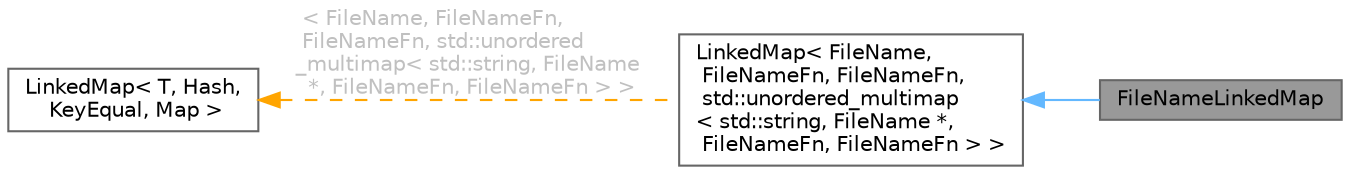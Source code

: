 digraph "FileNameLinkedMap"
{
 // INTERACTIVE_SVG=YES
 // LATEX_PDF_SIZE
  bgcolor="transparent";
  edge [fontname=Helvetica,fontsize=10,labelfontname=Helvetica,labelfontsize=10];
  node [fontname=Helvetica,fontsize=10,shape=box,height=0.2,width=0.4];
  rankdir="LR";
  Node1 [label="FileNameLinkedMap",height=0.2,width=0.4,color="gray40", fillcolor="grey60", style="filled", fontcolor="black",tooltip="Ordered dictionary of FileName objects."];
  Node2 -> Node1 [dir="back",color="steelblue1",style="solid"];
  Node2 [label="LinkedMap\< FileName,\l FileNameFn, FileNameFn,\l std::unordered_multimap\l\< std::string, FileName *,\l FileNameFn, FileNameFn \> \>",height=0.2,width=0.4,color="gray40", fillcolor="white", style="filled",URL="$d0/d2c/class_linked_map.html",tooltip=" "];
  Node3 -> Node2 [dir="back",color="orange",style="dashed",label=" \< FileName, FileNameFn,\l FileNameFn, std::unordered\l_multimap\< std::string, FileName\l *, FileNameFn, FileNameFn \> \>",fontcolor="grey" ];
  Node3 [label="LinkedMap\< T, Hash,\l KeyEqual, Map \>",height=0.2,width=0.4,color="gray40", fillcolor="white", style="filled",URL="$d0/d2c/class_linked_map.html",tooltip="Container class representing a vector of objects with keys."];
}

